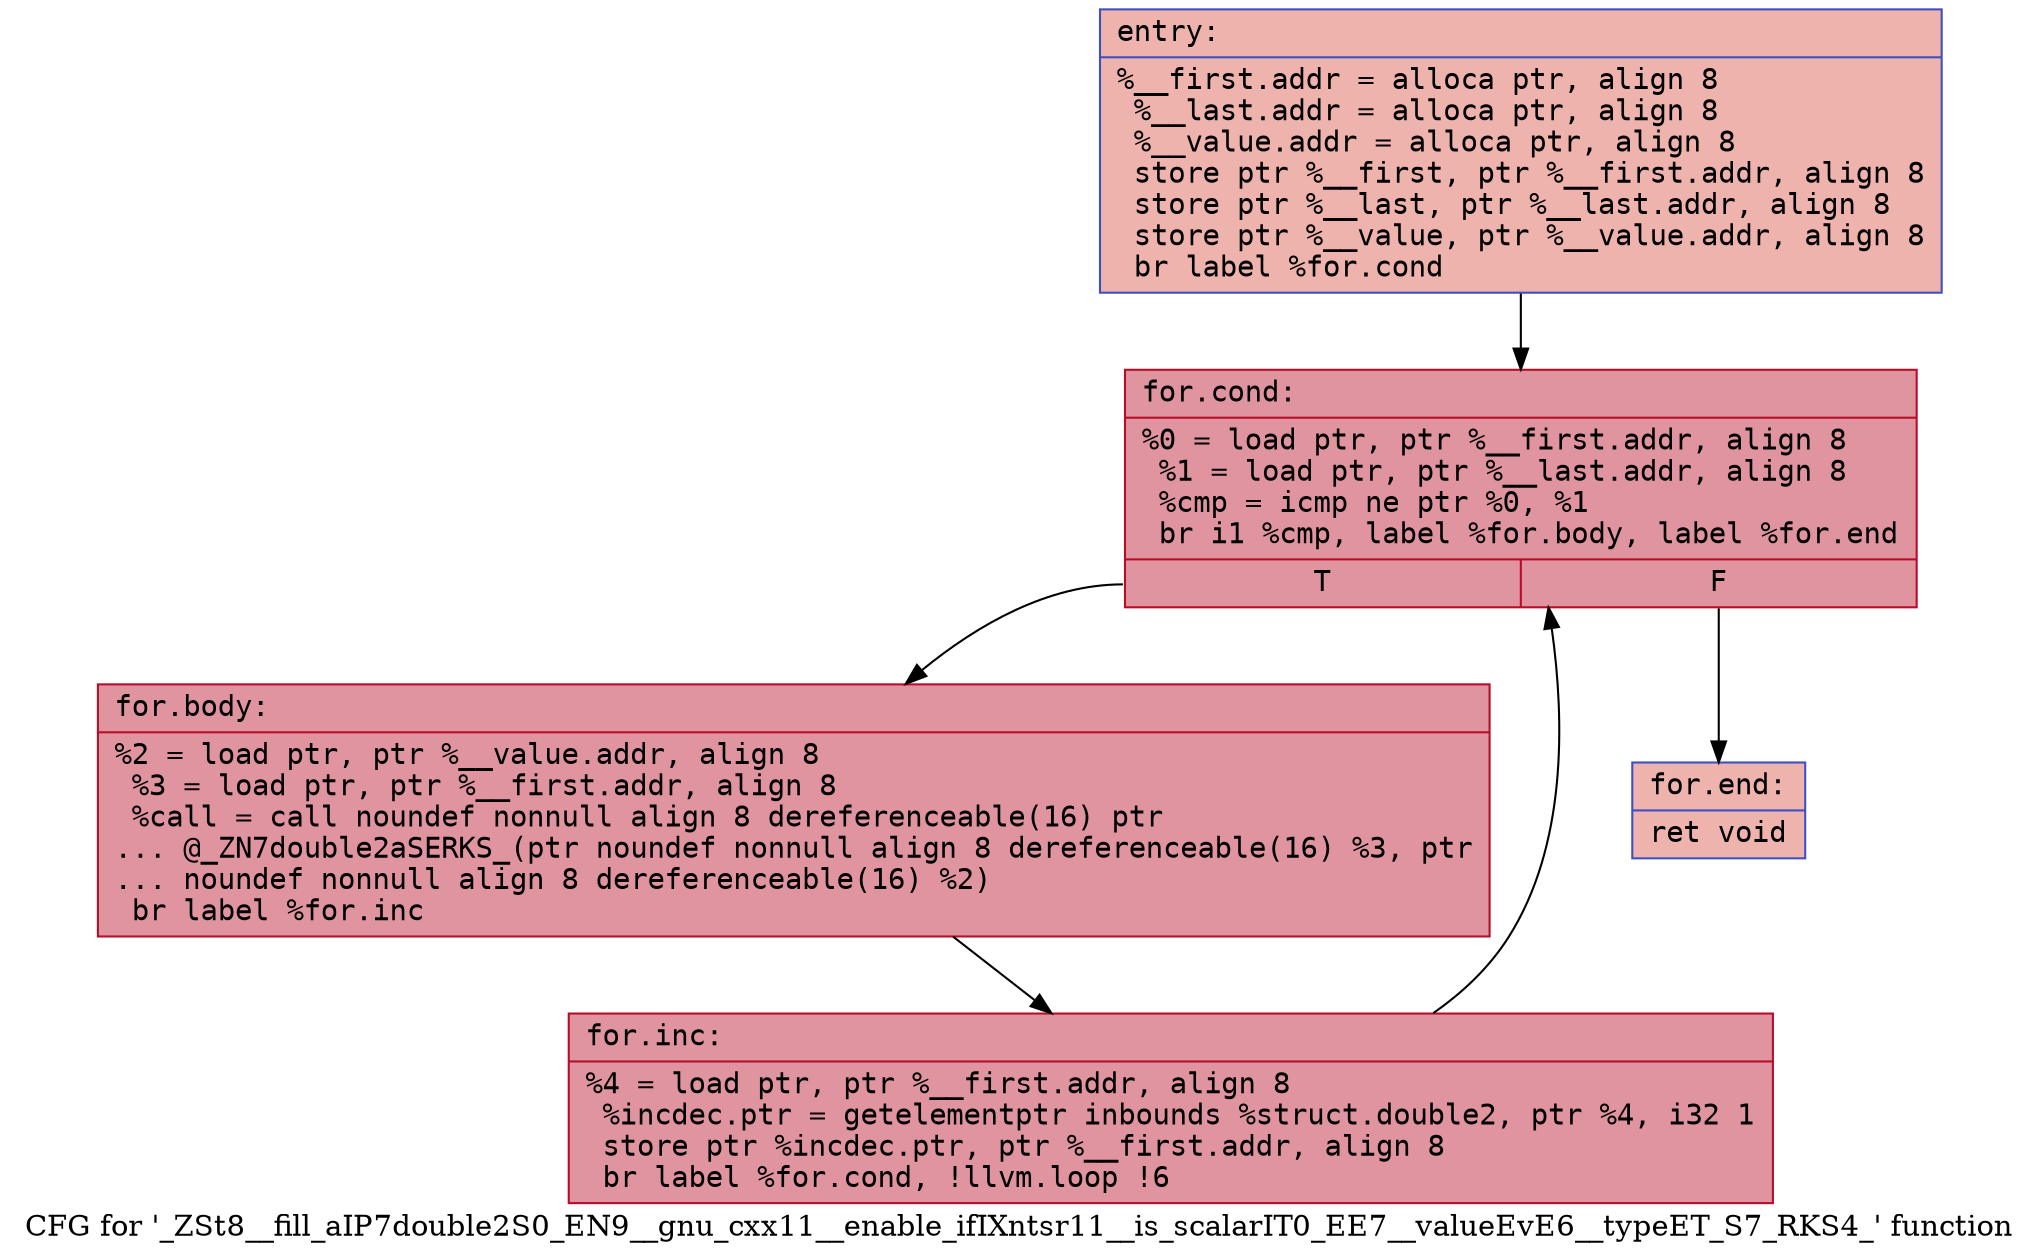 digraph "CFG for '_ZSt8__fill_aIP7double2S0_EN9__gnu_cxx11__enable_ifIXntsr11__is_scalarIT0_EE7__valueEvE6__typeET_S7_RKS4_' function" {
	label="CFG for '_ZSt8__fill_aIP7double2S0_EN9__gnu_cxx11__enable_ifIXntsr11__is_scalarIT0_EE7__valueEvE6__typeET_S7_RKS4_' function";

	Node0x5561607e3f40 [shape=record,color="#3d50c3ff", style=filled, fillcolor="#d6524470" fontname="Courier",label="{entry:\l|  %__first.addr = alloca ptr, align 8\l  %__last.addr = alloca ptr, align 8\l  %__value.addr = alloca ptr, align 8\l  store ptr %__first, ptr %__first.addr, align 8\l  store ptr %__last, ptr %__last.addr, align 8\l  store ptr %__value, ptr %__value.addr, align 8\l  br label %for.cond\l}"];
	Node0x5561607e3f40 -> Node0x5561607e41d0[tooltip="entry -> for.cond\nProbability 100.00%" ];
	Node0x5561607e41d0 [shape=record,color="#b70d28ff", style=filled, fillcolor="#b70d2870" fontname="Courier",label="{for.cond:\l|  %0 = load ptr, ptr %__first.addr, align 8\l  %1 = load ptr, ptr %__last.addr, align 8\l  %cmp = icmp ne ptr %0, %1\l  br i1 %cmp, label %for.body, label %for.end\l|{<s0>T|<s1>F}}"];
	Node0x5561607e41d0:s0 -> Node0x5561607e43f0[tooltip="for.cond -> for.body\nProbability 96.88%" ];
	Node0x5561607e41d0:s1 -> Node0x5561607e4470[tooltip="for.cond -> for.end\nProbability 3.12%" ];
	Node0x5561607e43f0 [shape=record,color="#b70d28ff", style=filled, fillcolor="#b70d2870" fontname="Courier",label="{for.body:\l|  %2 = load ptr, ptr %__value.addr, align 8\l  %3 = load ptr, ptr %__first.addr, align 8\l  %call = call noundef nonnull align 8 dereferenceable(16) ptr\l... @_ZN7double2aSERKS_(ptr noundef nonnull align 8 dereferenceable(16) %3, ptr\l... noundef nonnull align 8 dereferenceable(16) %2)\l  br label %for.inc\l}"];
	Node0x5561607e43f0 -> Node0x5561607e4840[tooltip="for.body -> for.inc\nProbability 100.00%" ];
	Node0x5561607e4840 [shape=record,color="#b70d28ff", style=filled, fillcolor="#b70d2870" fontname="Courier",label="{for.inc:\l|  %4 = load ptr, ptr %__first.addr, align 8\l  %incdec.ptr = getelementptr inbounds %struct.double2, ptr %4, i32 1\l  store ptr %incdec.ptr, ptr %__first.addr, align 8\l  br label %for.cond, !llvm.loop !6\l}"];
	Node0x5561607e4840 -> Node0x5561607e41d0[tooltip="for.inc -> for.cond\nProbability 100.00%" ];
	Node0x5561607e4470 [shape=record,color="#3d50c3ff", style=filled, fillcolor="#d6524470" fontname="Courier",label="{for.end:\l|  ret void\l}"];
}
